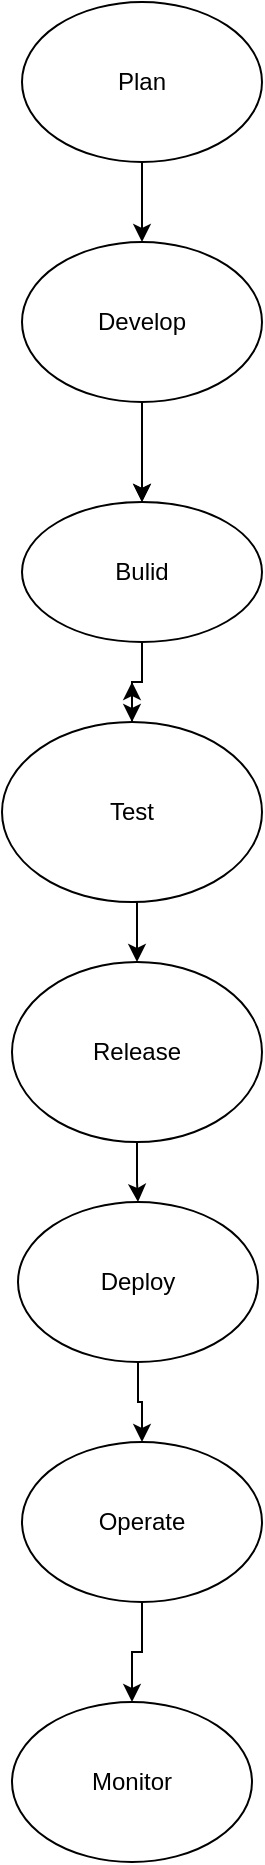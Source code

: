 <mxfile version="28.0.7" pages="2">
  <diagram name="Page-1" id="Ie2oK8vHOL0WgcPnO_rn">
    <mxGraphModel dx="1603" dy="865" grid="1" gridSize="10" guides="1" tooltips="1" connect="1" arrows="1" fold="1" page="1" pageScale="1" pageWidth="850" pageHeight="1100" math="0" shadow="0">
      <root>
        <mxCell id="0" />
        <mxCell id="1" parent="0" />
        <mxCell id="pbcxjgndGY9hjrQIYlXR-12" style="edgeStyle=orthogonalEdgeStyle;rounded=0;orthogonalLoop=1;jettySize=auto;html=1;exitX=0.5;exitY=1;exitDx=0;exitDy=0;" edge="1" parent="1" source="pbcxjgndGY9hjrQIYlXR-2" target="pbcxjgndGY9hjrQIYlXR-4">
          <mxGeometry relative="1" as="geometry" />
        </mxCell>
        <mxCell id="pbcxjgndGY9hjrQIYlXR-2" value="Plan" style="ellipse;whiteSpace=wrap;html=1;" vertex="1" parent="1">
          <mxGeometry x="320" y="30" width="120" height="80" as="geometry" />
        </mxCell>
        <mxCell id="pbcxjgndGY9hjrQIYlXR-15" style="edgeStyle=orthogonalEdgeStyle;rounded=0;orthogonalLoop=1;jettySize=auto;html=1;exitX=0.5;exitY=1;exitDx=0;exitDy=0;entryX=0.5;entryY=0;entryDx=0;entryDy=0;" edge="1" parent="1" source="pbcxjgndGY9hjrQIYlXR-4" target="pbcxjgndGY9hjrQIYlXR-5">
          <mxGeometry relative="1" as="geometry" />
        </mxCell>
        <mxCell id="pbcxjgndGY9hjrQIYlXR-41" value="" style="edgeStyle=orthogonalEdgeStyle;rounded=0;orthogonalLoop=1;jettySize=auto;html=1;" edge="1" parent="1" source="pbcxjgndGY9hjrQIYlXR-4" target="pbcxjgndGY9hjrQIYlXR-5">
          <mxGeometry relative="1" as="geometry" />
        </mxCell>
        <mxCell id="pbcxjgndGY9hjrQIYlXR-4" value="Develop" style="ellipse;whiteSpace=wrap;html=1;" vertex="1" parent="1">
          <mxGeometry x="320" y="150" width="120" height="80" as="geometry" />
        </mxCell>
        <mxCell id="pbcxjgndGY9hjrQIYlXR-27" style="edgeStyle=orthogonalEdgeStyle;rounded=0;orthogonalLoop=1;jettySize=auto;html=1;exitX=0.5;exitY=1;exitDx=0;exitDy=0;entryX=0.5;entryY=0;entryDx=0;entryDy=0;" edge="1" parent="1" source="pbcxjgndGY9hjrQIYlXR-5" target="pbcxjgndGY9hjrQIYlXR-6">
          <mxGeometry relative="1" as="geometry" />
        </mxCell>
        <mxCell id="pbcxjgndGY9hjrQIYlXR-5" value="Bulid" style="ellipse;whiteSpace=wrap;html=1;" vertex="1" parent="1">
          <mxGeometry x="320" y="280" width="120" height="70" as="geometry" />
        </mxCell>
        <mxCell id="pbcxjgndGY9hjrQIYlXR-20" style="edgeStyle=orthogonalEdgeStyle;rounded=0;orthogonalLoop=1;jettySize=auto;html=1;" edge="1" parent="1" source="pbcxjgndGY9hjrQIYlXR-6">
          <mxGeometry relative="1" as="geometry">
            <mxPoint x="375" y="370" as="targetPoint" />
          </mxGeometry>
        </mxCell>
        <mxCell id="pbcxjgndGY9hjrQIYlXR-24" style="edgeStyle=orthogonalEdgeStyle;rounded=0;orthogonalLoop=1;jettySize=auto;html=1;exitX=0.5;exitY=1;exitDx=0;exitDy=0;entryX=0.5;entryY=0;entryDx=0;entryDy=0;" edge="1" parent="1" source="pbcxjgndGY9hjrQIYlXR-6" target="pbcxjgndGY9hjrQIYlXR-7">
          <mxGeometry relative="1" as="geometry" />
        </mxCell>
        <mxCell id="pbcxjgndGY9hjrQIYlXR-6" value="Test" style="ellipse;whiteSpace=wrap;html=1;" vertex="1" parent="1">
          <mxGeometry x="310" y="390" width="130" height="90" as="geometry" />
        </mxCell>
        <mxCell id="pbcxjgndGY9hjrQIYlXR-30" style="edgeStyle=orthogonalEdgeStyle;rounded=0;orthogonalLoop=1;jettySize=auto;html=1;exitX=0.5;exitY=1;exitDx=0;exitDy=0;" edge="1" parent="1" source="pbcxjgndGY9hjrQIYlXR-7" target="pbcxjgndGY9hjrQIYlXR-8">
          <mxGeometry relative="1" as="geometry" />
        </mxCell>
        <mxCell id="pbcxjgndGY9hjrQIYlXR-7" value="Release" style="ellipse;whiteSpace=wrap;html=1;" vertex="1" parent="1">
          <mxGeometry x="315" y="510" width="125" height="90" as="geometry" />
        </mxCell>
        <mxCell id="pbcxjgndGY9hjrQIYlXR-36" style="edgeStyle=orthogonalEdgeStyle;rounded=0;orthogonalLoop=1;jettySize=auto;html=1;exitX=0.5;exitY=1;exitDx=0;exitDy=0;" edge="1" parent="1" source="pbcxjgndGY9hjrQIYlXR-8" target="pbcxjgndGY9hjrQIYlXR-9">
          <mxGeometry relative="1" as="geometry" />
        </mxCell>
        <mxCell id="pbcxjgndGY9hjrQIYlXR-8" value="Deploy" style="ellipse;whiteSpace=wrap;html=1;" vertex="1" parent="1">
          <mxGeometry x="318" y="630" width="120" height="80" as="geometry" />
        </mxCell>
        <mxCell id="pbcxjgndGY9hjrQIYlXR-40" style="edgeStyle=orthogonalEdgeStyle;rounded=0;orthogonalLoop=1;jettySize=auto;html=1;exitX=0.5;exitY=1;exitDx=0;exitDy=0;entryX=0.5;entryY=0;entryDx=0;entryDy=0;" edge="1" parent="1" source="pbcxjgndGY9hjrQIYlXR-9" target="pbcxjgndGY9hjrQIYlXR-10">
          <mxGeometry relative="1" as="geometry" />
        </mxCell>
        <mxCell id="pbcxjgndGY9hjrQIYlXR-9" value="Operate" style="ellipse;whiteSpace=wrap;html=1;" vertex="1" parent="1">
          <mxGeometry x="320" y="750" width="120" height="80" as="geometry" />
        </mxCell>
        <mxCell id="pbcxjgndGY9hjrQIYlXR-10" value="Monitor" style="ellipse;whiteSpace=wrap;html=1;" vertex="1" parent="1">
          <mxGeometry x="315" y="880" width="120" height="80" as="geometry" />
        </mxCell>
      </root>
    </mxGraphModel>
  </diagram>
  <diagram id="aMhlr2tY_G8AaPBmRQHA" name="Page-2">
    <mxGraphModel dx="1158" dy="662" grid="1" gridSize="10" guides="1" tooltips="1" connect="1" arrows="1" fold="1" page="1" pageScale="1" pageWidth="850" pageHeight="1100" math="0" shadow="0">
      <root>
        <mxCell id="0" />
        <mxCell id="1" parent="0" />
        <mxCell id="nJYj_IJOktu77j6FD70e-1" value="&lt;b&gt;Student Information System&lt;/b&gt;" style="rounded=1;whiteSpace=wrap;html=1;fillColor=#FFB570;strokeColor=#FFFFFF;fontColor=light-dark(#ffffff, #ededed);" vertex="1" parent="1">
          <mxGeometry x="40" y="40" width="710" height="40" as="geometry" />
        </mxCell>
        <mxCell id="nJYj_IJOktu77j6FD70e-18" style="edgeStyle=orthogonalEdgeStyle;rounded=0;orthogonalLoop=1;jettySize=auto;html=1;exitX=0.5;exitY=1;exitDx=0;exitDy=0;entryX=0.5;entryY=0;entryDx=0;entryDy=0;" edge="1" parent="1" source="nJYj_IJOktu77j6FD70e-2" target="nJYj_IJOktu77j6FD70e-9">
          <mxGeometry relative="1" as="geometry" />
        </mxCell>
        <mxCell id="nJYj_IJOktu77j6FD70e-2" value="&lt;font style=&quot;color: rgb(255, 255, 255);&quot;&gt;Admin&lt;/font&gt;" style="rounded=0;whiteSpace=wrap;html=1;fillColor=#FFB570;" vertex="1" parent="1">
          <mxGeometry x="20" y="100" width="110" height="30" as="geometry" />
        </mxCell>
        <mxCell id="nJYj_IJOktu77j6FD70e-5" value="&lt;font style=&quot;color: rgb(255, 255, 255);&quot;&gt;Login to System&lt;/font&gt;" style="ellipse;whiteSpace=wrap;html=1;aspect=fixed;fillColor=#FFB570;" vertex="1" parent="1">
          <mxGeometry x="190" y="87.5" width="85" height="85" as="geometry" />
        </mxCell>
        <mxCell id="nJYj_IJOktu77j6FD70e-13" style="edgeStyle=orthogonalEdgeStyle;rounded=0;orthogonalLoop=1;jettySize=auto;html=1;exitX=0.5;exitY=1;exitDx=0;exitDy=0;" edge="1" parent="1" source="nJYj_IJOktu77j6FD70e-9">
          <mxGeometry relative="1" as="geometry">
            <mxPoint x="75.333" y="320" as="targetPoint" />
          </mxGeometry>
        </mxCell>
        <mxCell id="nJYj_IJOktu77j6FD70e-9" value="Forgot Password" style="ellipse;whiteSpace=wrap;html=1;aspect=fixed;fillColor=#FFB570;fontColor=#FFFFFF;" vertex="1" parent="1">
          <mxGeometry x="40" y="210" width="70" height="70" as="geometry" />
        </mxCell>
        <mxCell id="nJYj_IJOktu77j6FD70e-14" value="&lt;font style=&quot;color: rgb(255, 255, 255);&quot;&gt;Send Email&lt;/font&gt;&lt;div&gt;&lt;font color=&quot;#ffffff&quot;&gt;to User&lt;/font&gt;&lt;/div&gt;" style="ellipse;whiteSpace=wrap;html=1;aspect=fixed;fillColor=#FFB570;" vertex="1" parent="1">
          <mxGeometry x="40" y="320" width="70" height="70" as="geometry" />
        </mxCell>
        <mxCell id="nJYj_IJOktu77j6FD70e-20" value="Manage System Admins" style="rounded=0;whiteSpace=wrap;html=1;fillColor=#FFB570;fontColor=#FFFFFF;" vertex="1" parent="1">
          <mxGeometry x="20" y="450" width="180" height="40" as="geometry" />
        </mxCell>
        <mxCell id="nJYj_IJOktu77j6FD70e-22" value="&lt;font style=&quot;color: rgb(255, 255, 255);&quot;&gt;Check Credentials&lt;/font&gt;" style="ellipse;whiteSpace=wrap;html=1;aspect=fixed;fillColor=#FFB570;" vertex="1" parent="1">
          <mxGeometry x="182.5" y="270" width="80" height="80" as="geometry" />
        </mxCell>
        <mxCell id="nJYj_IJOktu77j6FD70e-58" style="edgeStyle=orthogonalEdgeStyle;rounded=0;orthogonalLoop=1;jettySize=auto;html=1;exitX=0.5;exitY=1;exitDx=0;exitDy=0;entryX=0.5;entryY=0;entryDx=0;entryDy=0;" edge="1" parent="1" source="nJYj_IJOktu77j6FD70e-23" target="nJYj_IJOktu77j6FD70e-24">
          <mxGeometry relative="1" as="geometry" />
        </mxCell>
        <mxCell id="nJYj_IJOktu77j6FD70e-23" value="&lt;font color=&quot;#ffffff&quot;&gt;Check Roles of Access&lt;/font&gt;" style="ellipse;whiteSpace=wrap;html=1;aspect=fixed;fillColor=#FFB570;" vertex="1" parent="1">
          <mxGeometry x="350" y="120" width="80" height="80" as="geometry" />
        </mxCell>
        <mxCell id="nJYj_IJOktu77j6FD70e-24" value="&lt;font style=&quot;color: rgb(255, 255, 255);&quot;&gt;Manage Modules&lt;/font&gt;" style="ellipse;whiteSpace=wrap;html=1;aspect=fixed;fillColor=#FFB570;" vertex="1" parent="1">
          <mxGeometry x="350" y="250" width="80" height="80" as="geometry" />
        </mxCell>
        <mxCell id="nJYj_IJOktu77j6FD70e-25" value="&lt;font color=&quot;#ffffff&quot;&gt;Mange User Permission&lt;/font&gt;" style="rounded=0;whiteSpace=wrap;html=1;fillColor=#FFB570;" vertex="1" parent="1">
          <mxGeometry x="220" y="450" width="170" height="40" as="geometry" />
        </mxCell>
        <mxCell id="nJYj_IJOktu77j6FD70e-26" value="&lt;font style=&quot;color: rgb(255, 255, 255);&quot;&gt;Manage User Permission&lt;/font&gt;" style="rounded=0;whiteSpace=wrap;html=1;fillColor=#FFB570;" vertex="1" parent="1">
          <mxGeometry x="425" y="450" width="175" height="40" as="geometry" />
        </mxCell>
        <mxCell id="nJYj_IJOktu77j6FD70e-63" value="&lt;font style=&quot;color: rgb(255, 255, 255);&quot;&gt;Manage&amp;nbsp;&lt;span style=&quot;white-space: pre;&quot;&gt;&#x9;&lt;/span&gt;Timetable Details&lt;/font&gt;" style="rounded=0;whiteSpace=wrap;html=1;fillColor=#FFB570;" vertex="1" parent="1">
          <mxGeometry x="670" y="100" width="120" height="40" as="geometry" />
        </mxCell>
        <mxCell id="nJYj_IJOktu77j6FD70e-66" value="&lt;font style=&quot;color: rgb(255, 255, 255);&quot;&gt;Manage Fees Details&lt;/font&gt;" style="rounded=0;whiteSpace=wrap;html=1;fillColor=#FFB570;" vertex="1" parent="1">
          <mxGeometry x="670" y="300" width="120" height="40" as="geometry" />
        </mxCell>
        <mxCell id="nJYj_IJOktu77j6FD70e-67" value="&lt;font style=&quot;color: rgb(255, 255, 255);&quot;&gt;Manage Student Details&lt;/font&gt;" style="rounded=0;whiteSpace=wrap;html=1;fillColor=#FFB570;" vertex="1" parent="1">
          <mxGeometry x="670" y="250" width="120" height="40" as="geometry" />
        </mxCell>
        <mxCell id="nJYj_IJOktu77j6FD70e-68" value="&lt;font style=&quot;color: rgb(255, 255, 255);&quot;&gt;Manage Attendence&amp;nbsp; Details&lt;/font&gt;" style="rounded=0;whiteSpace=wrap;html=1;fillColor=#FFB570;" vertex="1" parent="1">
          <mxGeometry x="670" y="150" width="120" height="40" as="geometry" />
        </mxCell>
        <mxCell id="nJYj_IJOktu77j6FD70e-69" value="&lt;font style=&quot;color: rgb(255, 255, 255);&quot;&gt;Manage Class Details&lt;/font&gt;" style="rounded=0;whiteSpace=wrap;html=1;fillColor=#FFB570;" vertex="1" parent="1">
          <mxGeometry x="670" y="200" width="120" height="40" as="geometry" />
        </mxCell>
        <mxCell id="nJYj_IJOktu77j6FD70e-72" value="&lt;font style=&quot;color: rgb(255, 255, 255);&quot;&gt;Manage Report&lt;/font&gt;" style="rounded=0;whiteSpace=wrap;html=1;fillColor=#FFB570;" vertex="1" parent="1">
          <mxGeometry x="670" y="400" width="120" height="40" as="geometry" />
        </mxCell>
        <mxCell id="nJYj_IJOktu77j6FD70e-73" value="&lt;font style=&quot;color: rgb(255, 255, 255);&quot;&gt;Manage Teacher Profiles&lt;/font&gt;" style="rounded=0;whiteSpace=wrap;html=1;fillColor=#FFB570;" vertex="1" parent="1">
          <mxGeometry x="670" y="350" width="120" height="40" as="geometry" />
        </mxCell>
        <mxCell id="nJYj_IJOktu77j6FD70e-78" value="" style="endArrow=classic;html=1;rounded=0;entryX=0;entryY=0.5;entryDx=0;entryDy=0;" edge="1" parent="1" source="nJYj_IJOktu77j6FD70e-24" target="nJYj_IJOktu77j6FD70e-63">
          <mxGeometry width="50" height="50" relative="1" as="geometry">
            <mxPoint x="600" y="180" as="sourcePoint" />
            <mxPoint x="650" y="130" as="targetPoint" />
          </mxGeometry>
        </mxCell>
        <mxCell id="nJYj_IJOktu77j6FD70e-83" value="" style="endArrow=classic;html=1;rounded=0;exitX=1.025;exitY=0.34;exitDx=0;exitDy=0;exitPerimeter=0;" edge="1" parent="1" source="nJYj_IJOktu77j6FD70e-24">
          <mxGeometry width="50" height="50" relative="1" as="geometry">
            <mxPoint x="620" y="230" as="sourcePoint" />
            <mxPoint x="670" y="180" as="targetPoint" />
          </mxGeometry>
        </mxCell>
        <mxCell id="nJYj_IJOktu77j6FD70e-84" value="" style="endArrow=classic;html=1;rounded=0;exitX=1;exitY=0.5;exitDx=0;exitDy=0;" edge="1" parent="1" source="nJYj_IJOktu77j6FD70e-24">
          <mxGeometry width="50" height="50" relative="1" as="geometry">
            <mxPoint x="620" y="270" as="sourcePoint" />
            <mxPoint x="670" y="220" as="targetPoint" />
          </mxGeometry>
        </mxCell>
        <mxCell id="nJYj_IJOktu77j6FD70e-85" value="" style="endArrow=classic;html=1;rounded=0;exitX=1.017;exitY=0.606;exitDx=0;exitDy=0;exitPerimeter=0;" edge="1" parent="1" source="nJYj_IJOktu77j6FD70e-24">
          <mxGeometry width="50" height="50" relative="1" as="geometry">
            <mxPoint x="620" y="320" as="sourcePoint" />
            <mxPoint x="670" y="270" as="targetPoint" />
          </mxGeometry>
        </mxCell>
        <mxCell id="nJYj_IJOktu77j6FD70e-86" value="" style="endArrow=classic;html=1;rounded=0;exitX=0.967;exitY=0.748;exitDx=0;exitDy=0;exitPerimeter=0;" edge="1" parent="1" source="nJYj_IJOktu77j6FD70e-24">
          <mxGeometry width="50" height="50" relative="1" as="geometry">
            <mxPoint x="620" y="370" as="sourcePoint" />
            <mxPoint x="670" y="320" as="targetPoint" />
          </mxGeometry>
        </mxCell>
        <mxCell id="nJYj_IJOktu77j6FD70e-87" value="" style="endArrow=classic;html=1;rounded=0;exitX=1;exitY=1;exitDx=0;exitDy=0;" edge="1" parent="1" source="nJYj_IJOktu77j6FD70e-24">
          <mxGeometry width="50" height="50" relative="1" as="geometry">
            <mxPoint x="420" y="340" as="sourcePoint" />
            <mxPoint x="670" y="370" as="targetPoint" />
          </mxGeometry>
        </mxCell>
        <mxCell id="nJYj_IJOktu77j6FD70e-88" value="" style="endArrow=classic;html=1;rounded=0;exitX=0.758;exitY=0.99;exitDx=0;exitDy=0;exitPerimeter=0;" edge="1" parent="1" source="nJYj_IJOktu77j6FD70e-24">
          <mxGeometry width="50" height="50" relative="1" as="geometry">
            <mxPoint x="620" y="470" as="sourcePoint" />
            <mxPoint x="670" y="420" as="targetPoint" />
          </mxGeometry>
        </mxCell>
        <mxCell id="nJYj_IJOktu77j6FD70e-90" value="" style="endArrow=classic;html=1;rounded=0;" edge="1" parent="1" source="nJYj_IJOktu77j6FD70e-22" target="nJYj_IJOktu77j6FD70e-23">
          <mxGeometry width="50" height="50" relative="1" as="geometry">
            <mxPoint x="360" y="350" as="sourcePoint" />
            <mxPoint x="410" y="300" as="targetPoint" />
          </mxGeometry>
        </mxCell>
        <mxCell id="nJYj_IJOktu77j6FD70e-95" value="" style="endArrow=classic;html=1;rounded=0;exitX=0;exitY=1;exitDx=0;exitDy=0;" edge="1" parent="1" source="nJYj_IJOktu77j6FD70e-24">
          <mxGeometry width="50" height="50" relative="1" as="geometry">
            <mxPoint x="360" y="350" as="sourcePoint" />
            <mxPoint x="150" y="440" as="targetPoint" />
          </mxGeometry>
        </mxCell>
        <mxCell id="nJYj_IJOktu77j6FD70e-96" value="" style="endArrow=classic;html=1;rounded=0;exitX=0.5;exitY=1;exitDx=0;exitDy=0;" edge="1" parent="1" source="nJYj_IJOktu77j6FD70e-24">
          <mxGeometry width="50" height="50" relative="1" as="geometry">
            <mxPoint x="360" y="350" as="sourcePoint" />
            <mxPoint x="310" y="440" as="targetPoint" />
          </mxGeometry>
        </mxCell>
        <mxCell id="nJYj_IJOktu77j6FD70e-97" value="" style="endArrow=classic;html=1;rounded=0;entryX=0.371;entryY=0;entryDx=0;entryDy=0;entryPerimeter=0;exitX=0.667;exitY=1.006;exitDx=0;exitDy=0;exitPerimeter=0;" edge="1" parent="1" source="nJYj_IJOktu77j6FD70e-24" target="nJYj_IJOktu77j6FD70e-26">
          <mxGeometry width="50" height="50" relative="1" as="geometry">
            <mxPoint x="360" y="350" as="sourcePoint" />
            <mxPoint x="410" y="300" as="targetPoint" />
          </mxGeometry>
        </mxCell>
        <mxCell id="nJYj_IJOktu77j6FD70e-102" value="" style="endArrow=classic;html=1;rounded=0;entryX=0.5;entryY=0;entryDx=0;entryDy=0;exitX=0.376;exitY=1.006;exitDx=0;exitDy=0;exitPerimeter=0;" edge="1" parent="1" source="nJYj_IJOktu77j6FD70e-5" target="nJYj_IJOktu77j6FD70e-22">
          <mxGeometry width="50" height="50" relative="1" as="geometry">
            <mxPoint x="170" y="240" as="sourcePoint" />
            <mxPoint x="220" y="190" as="targetPoint" />
          </mxGeometry>
        </mxCell>
        <mxCell id="nJYj_IJOktu77j6FD70e-106" value="" style="endArrow=classic;html=1;rounded=0;entryX=0.007;entryY=0.359;entryDx=0;entryDy=0;entryPerimeter=0;" edge="1" parent="1" source="nJYj_IJOktu77j6FD70e-2" target="nJYj_IJOktu77j6FD70e-5">
          <mxGeometry width="50" height="50" relative="1" as="geometry">
            <mxPoint x="140" y="110" as="sourcePoint" />
            <mxPoint x="180" y="100" as="targetPoint" />
          </mxGeometry>
        </mxCell>
      </root>
    </mxGraphModel>
  </diagram>
</mxfile>
